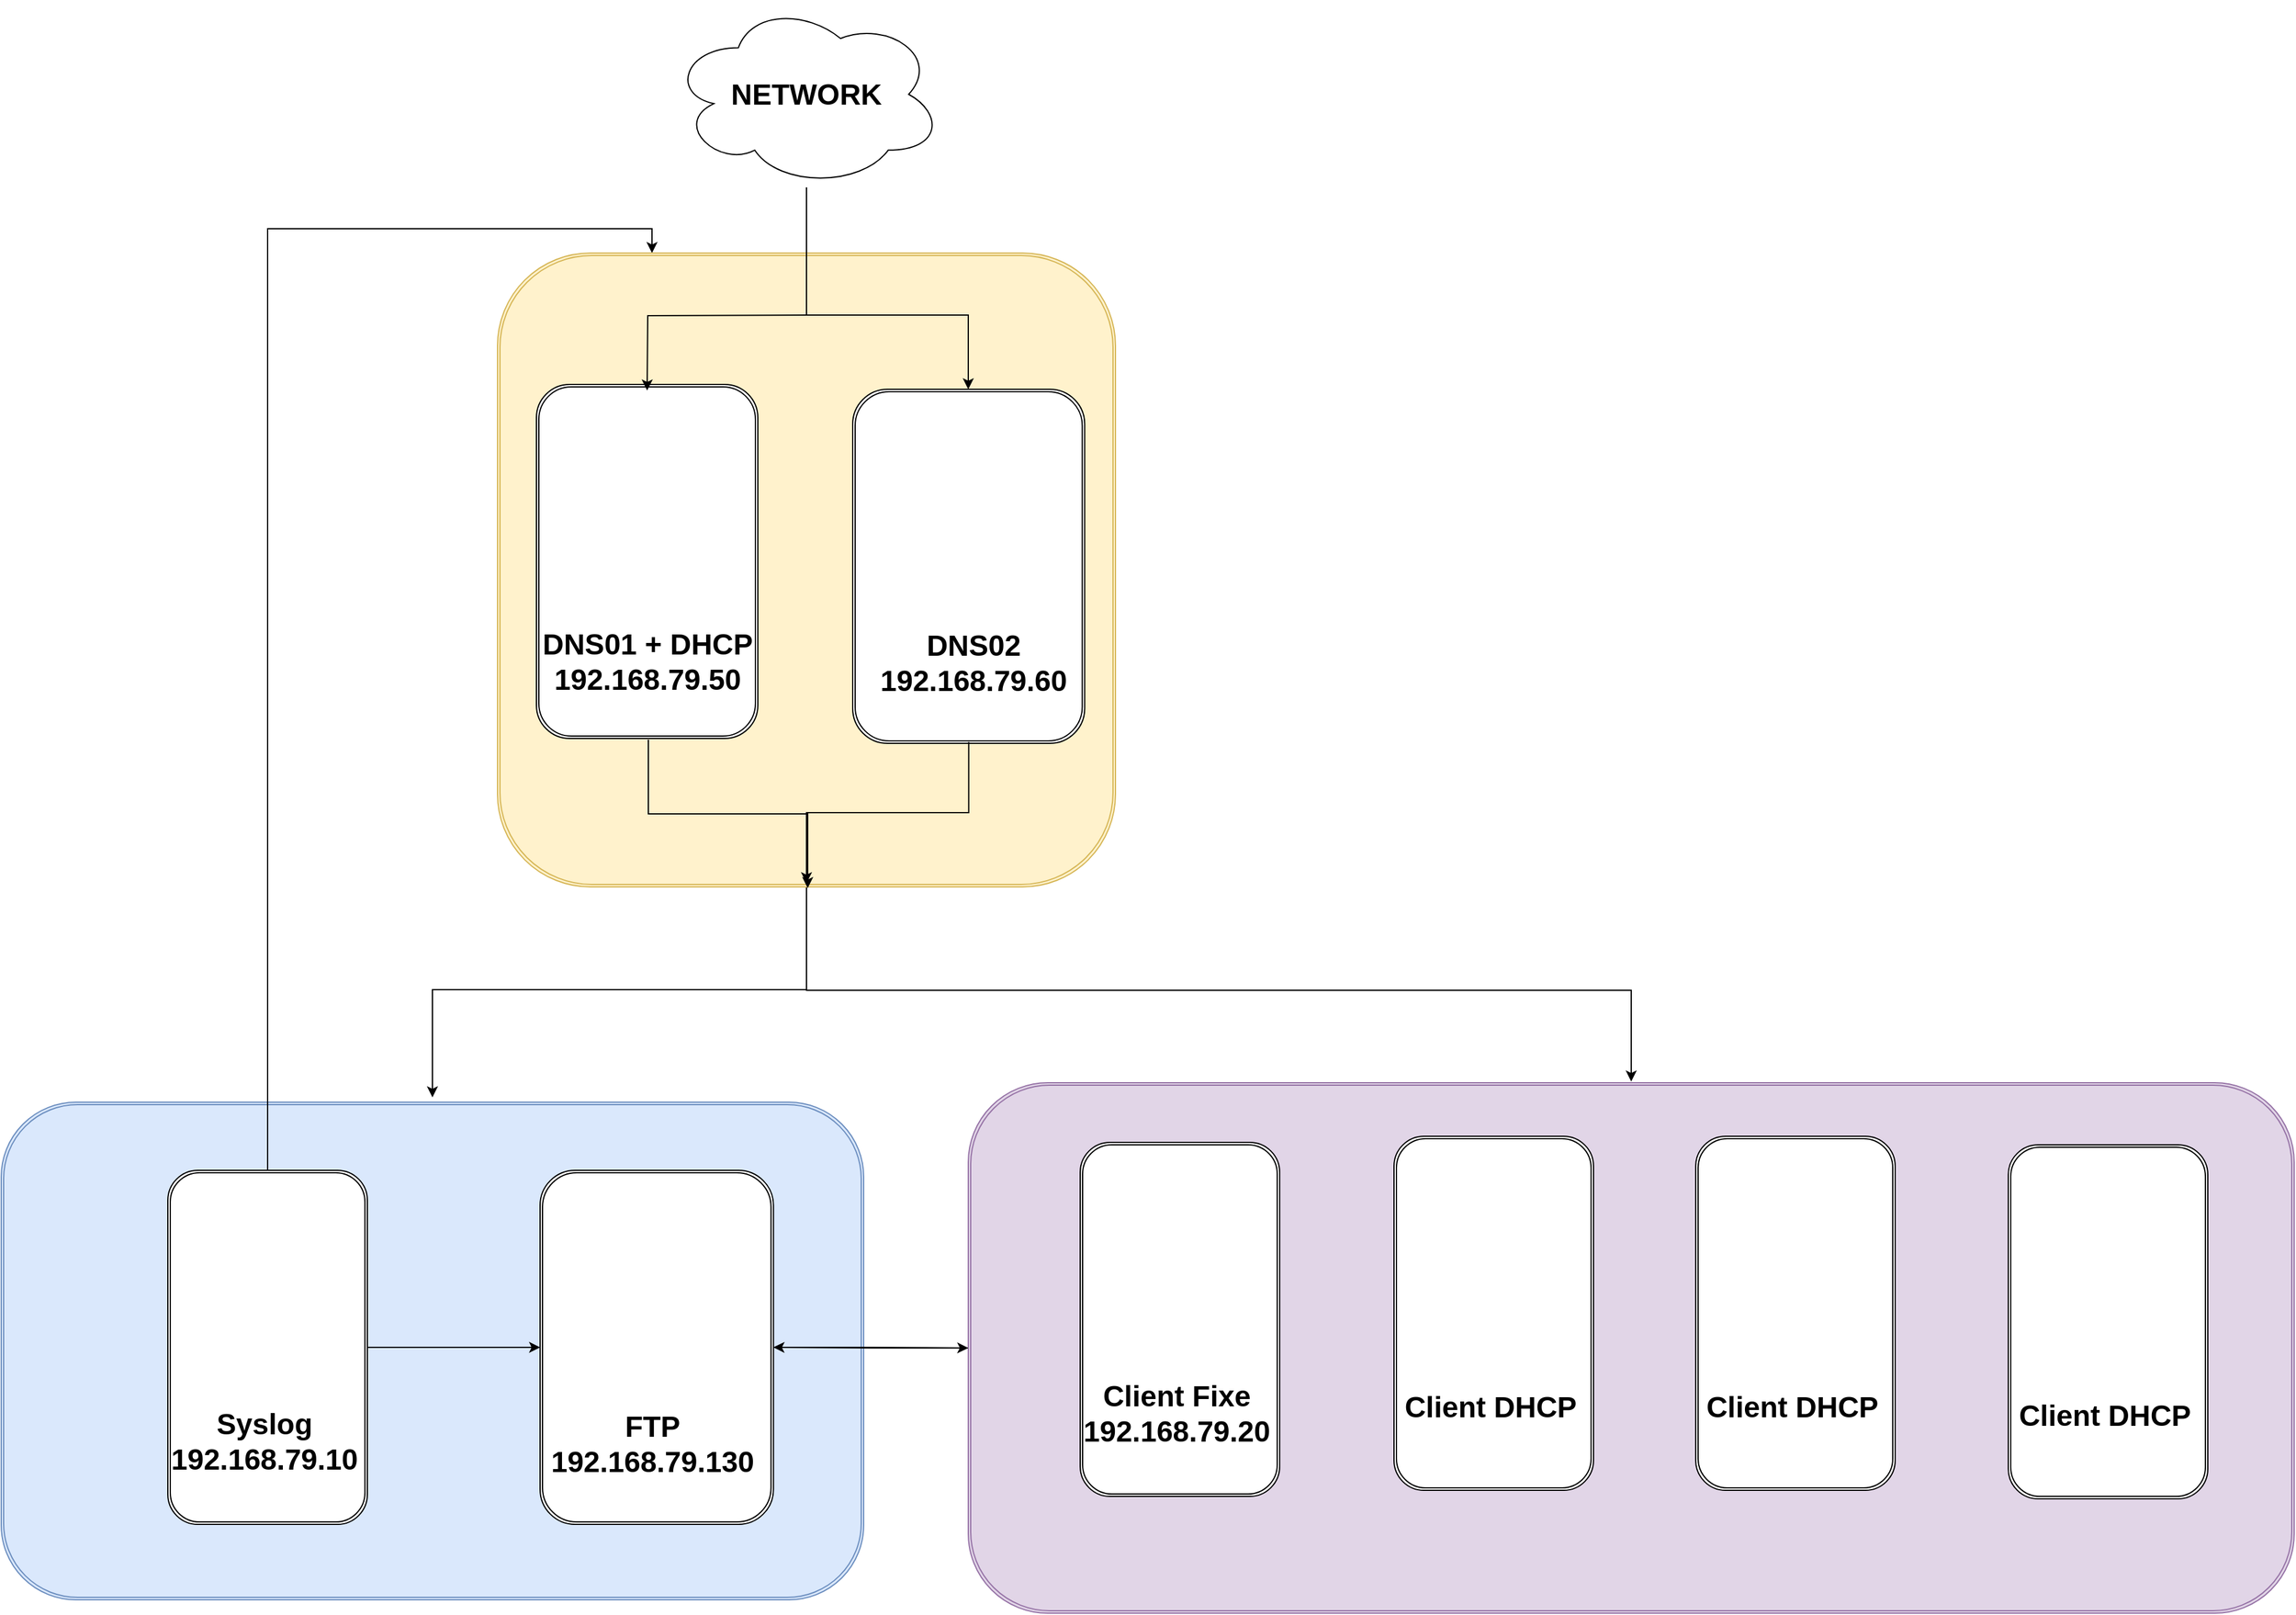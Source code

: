 <mxfile version="20.8.2" type="device"><diagram id="Lc_8dpn9Z8XrZ57PCvMi" name="Page-1"><mxGraphModel dx="2868" dy="3867" grid="0" gridSize="10" guides="1" tooltips="1" connect="1" arrows="1" fold="1" page="1" pageScale="1" pageWidth="3300" pageHeight="2339" math="0" shadow="0"><root><mxCell id="0"/><mxCell id="1" parent="0"/><mxCell id="YQV57wAegh1IbtmYiSFW-30" value="" style="shape=ext;double=1;rounded=1;whiteSpace=wrap;html=1;fontSize=16;fillColor=#dae8fc;strokeColor=#6c8ebf;" parent="1" vertex="1"><mxGeometry x="802" y="-1026" width="709" height="409" as="geometry"/></mxCell><mxCell id="YQV57wAegh1IbtmYiSFW-10" value="" style="group" parent="1" vertex="1" connectable="0"><mxGeometry x="939" y="-970" width="164" height="291" as="geometry"/></mxCell><mxCell id="YQV57wAegh1IbtmYiSFW-11" value="" style="shape=ext;double=1;rounded=1;whiteSpace=wrap;html=1;fontSize=16;" parent="YQV57wAegh1IbtmYiSFW-10" vertex="1"><mxGeometry width="164" height="291" as="geometry"/></mxCell><mxCell id="YQV57wAegh1IbtmYiSFW-12" value="" style="shape=image;html=1;verticalAlign=top;verticalLabelPosition=bottom;labelBackgroundColor=#ffffff;imageAspect=0;aspect=fixed;image=https://cdn2.iconfinder.com/data/icons/whcompare-isometric-web-hosting-servers/50/value-server-128.png;fontSize=16;" parent="YQV57wAegh1IbtmYiSFW-10" vertex="1"><mxGeometry x="16" y="18" width="128" height="128" as="geometry"/></mxCell><mxCell id="YQV57wAegh1IbtmYiSFW-13" value="Syslog&lt;br&gt;192.168.79.10" style="text;strokeColor=none;fillColor=none;html=1;fontSize=24;fontStyle=1;verticalAlign=middle;align=center;" parent="YQV57wAegh1IbtmYiSFW-10" vertex="1"><mxGeometry x="15" y="184" width="128" height="77" as="geometry"/></mxCell><mxCell id="YQV57wAegh1IbtmYiSFW-6" value="" style="group" parent="1" vertex="1" connectable="0"><mxGeometry x="1244.997" y="-970" width="191.849" height="291" as="geometry"/></mxCell><mxCell id="YQV57wAegh1IbtmYiSFW-7" value="" style="shape=ext;double=1;rounded=1;whiteSpace=wrap;html=1;fontSize=16;" parent="YQV57wAegh1IbtmYiSFW-6" vertex="1"><mxGeometry width="191.849" height="291" as="geometry"/></mxCell><mxCell id="YQV57wAegh1IbtmYiSFW-8" value="" style="shape=image;html=1;verticalAlign=top;verticalLabelPosition=bottom;labelBackgroundColor=#ffffff;imageAspect=0;aspect=fixed;image=https://cdn2.iconfinder.com/data/icons/whcompare-isometric-web-hosting-servers/50/value-server-128.png;fontSize=16;" parent="YQV57wAegh1IbtmYiSFW-6" vertex="1"><mxGeometry x="34.717" y="31" width="117.019" height="117.019" as="geometry"/></mxCell><mxCell id="YQV57wAegh1IbtmYiSFW-9" value="FTP&lt;br&gt;192.168.79.130" style="text;strokeColor=none;fillColor=none;html=1;fontSize=24;fontStyle=1;verticalAlign=middle;align=center;" parent="YQV57wAegh1IbtmYiSFW-6" vertex="1"><mxGeometry x="17.547" y="186" width="149.736" height="77" as="geometry"/></mxCell><mxCell id="Zrm2r5GsDMej8hLhGz4A-3" style="edgeStyle=orthogonalEdgeStyle;rounded=0;orthogonalLoop=1;jettySize=auto;html=1;" parent="1" source="YQV57wAegh1IbtmYiSFW-44" target="YQV57wAegh1IbtmYiSFW-7" edge="1"><mxGeometry relative="1" as="geometry"/></mxCell><mxCell id="YQV57wAegh1IbtmYiSFW-44" value="" style="shape=ext;double=1;rounded=1;whiteSpace=wrap;html=1;fontSize=16;fillColor=#e1d5e7;strokeColor=#9673a6;" parent="1" vertex="1"><mxGeometry x="1597" y="-1042" width="1090" height="436" as="geometry"/></mxCell><mxCell id="YQV57wAegh1IbtmYiSFW-14" value="" style="group" parent="1" vertex="1" connectable="0"><mxGeometry x="1689" y="-993" width="164" height="291" as="geometry"/></mxCell><mxCell id="YQV57wAegh1IbtmYiSFW-15" value="" style="shape=ext;double=1;rounded=1;whiteSpace=wrap;html=1;fontSize=16;" parent="YQV57wAegh1IbtmYiSFW-14" vertex="1"><mxGeometry width="164" height="291" as="geometry"/></mxCell><mxCell id="YQV57wAegh1IbtmYiSFW-16" value="" style="shape=image;html=1;verticalAlign=top;verticalLabelPosition=bottom;labelBackgroundColor=#ffffff;imageAspect=0;aspect=fixed;image=https://cdn2.iconfinder.com/data/icons/whcompare-isometric-web-hosting-servers/50/value-server-128.png;fontSize=16;" parent="YQV57wAegh1IbtmYiSFW-14" vertex="1"><mxGeometry x="16" y="18" width="128" height="128" as="geometry"/></mxCell><mxCell id="YQV57wAegh1IbtmYiSFW-17" value="Client Fixe&lt;br&gt;192.168.79.20" style="text;strokeColor=none;fillColor=none;html=1;fontSize=24;fontStyle=1;verticalAlign=middle;align=center;" parent="YQV57wAegh1IbtmYiSFW-14" vertex="1"><mxGeometry x="15" y="184" width="128" height="77" as="geometry"/></mxCell><mxCell id="YQV57wAegh1IbtmYiSFW-46" value="" style="group" parent="1" vertex="1" connectable="0"><mxGeometry x="1947" y="-998" width="164" height="291" as="geometry"/></mxCell><mxCell id="YQV57wAegh1IbtmYiSFW-47" value="" style="shape=ext;double=1;rounded=1;whiteSpace=wrap;html=1;fontSize=16;" parent="YQV57wAegh1IbtmYiSFW-46" vertex="1"><mxGeometry width="164" height="291" as="geometry"/></mxCell><mxCell id="YQV57wAegh1IbtmYiSFW-48" value="" style="shape=image;html=1;verticalAlign=top;verticalLabelPosition=bottom;labelBackgroundColor=#ffffff;imageAspect=0;aspect=fixed;image=https://cdn2.iconfinder.com/data/icons/whcompare-isometric-web-hosting-servers/50/value-server-128.png;fontSize=16;" parent="YQV57wAegh1IbtmYiSFW-46" vertex="1"><mxGeometry x="16" y="18" width="128" height="128" as="geometry"/></mxCell><mxCell id="YQV57wAegh1IbtmYiSFW-49" value="Client DHCP" style="text;strokeColor=none;fillColor=none;html=1;fontSize=24;fontStyle=1;verticalAlign=middle;align=center;" parent="YQV57wAegh1IbtmYiSFW-46" vertex="1"><mxGeometry x="15" y="184" width="128" height="77" as="geometry"/></mxCell><mxCell id="YQV57wAegh1IbtmYiSFW-50" value="" style="group" parent="1" vertex="1" connectable="0"><mxGeometry x="2195" y="-998" width="164" height="291" as="geometry"/></mxCell><mxCell id="YQV57wAegh1IbtmYiSFW-51" value="" style="shape=ext;double=1;rounded=1;whiteSpace=wrap;html=1;fontSize=16;" parent="YQV57wAegh1IbtmYiSFW-50" vertex="1"><mxGeometry width="164" height="291" as="geometry"/></mxCell><mxCell id="YQV57wAegh1IbtmYiSFW-52" value="" style="shape=image;html=1;verticalAlign=top;verticalLabelPosition=bottom;labelBackgroundColor=#ffffff;imageAspect=0;aspect=fixed;image=https://cdn2.iconfinder.com/data/icons/whcompare-isometric-web-hosting-servers/50/value-server-128.png;fontSize=16;" parent="YQV57wAegh1IbtmYiSFW-50" vertex="1"><mxGeometry x="16" y="18" width="128" height="128" as="geometry"/></mxCell><mxCell id="YQV57wAegh1IbtmYiSFW-53" value="Client DHCP" style="text;strokeColor=none;fillColor=none;html=1;fontSize=24;fontStyle=1;verticalAlign=middle;align=center;" parent="YQV57wAegh1IbtmYiSFW-50" vertex="1"><mxGeometry x="15" y="184" width="128" height="77" as="geometry"/></mxCell><mxCell id="YQV57wAegh1IbtmYiSFW-54" value="" style="group" parent="1" vertex="1" connectable="0"><mxGeometry x="2452" y="-991" width="164" height="291" as="geometry"/></mxCell><mxCell id="YQV57wAegh1IbtmYiSFW-55" value="" style="shape=ext;double=1;rounded=1;whiteSpace=wrap;html=1;fontSize=16;" parent="YQV57wAegh1IbtmYiSFW-54" vertex="1"><mxGeometry width="164" height="291" as="geometry"/></mxCell><mxCell id="YQV57wAegh1IbtmYiSFW-56" value="" style="shape=image;html=1;verticalAlign=top;verticalLabelPosition=bottom;labelBackgroundColor=#ffffff;imageAspect=0;aspect=fixed;image=https://cdn2.iconfinder.com/data/icons/whcompare-isometric-web-hosting-servers/50/value-server-128.png;fontSize=16;" parent="YQV57wAegh1IbtmYiSFW-54" vertex="1"><mxGeometry x="16" y="18" width="128" height="128" as="geometry"/></mxCell><mxCell id="YQV57wAegh1IbtmYiSFW-57" value="Client DHCP" style="text;strokeColor=none;fillColor=none;html=1;fontSize=24;fontStyle=1;verticalAlign=middle;align=center;" parent="YQV57wAegh1IbtmYiSFW-54" vertex="1"><mxGeometry x="15" y="184" width="128" height="77" as="geometry"/></mxCell><mxCell id="YQV57wAegh1IbtmYiSFW-33" style="edgeStyle=orthogonalEdgeStyle;rounded=0;orthogonalLoop=1;jettySize=auto;html=1;fontSize=24;entryX=0.25;entryY=0;entryDx=0;entryDy=0;" parent="1" source="YQV57wAegh1IbtmYiSFW-11" target="YQV57wAegh1IbtmYiSFW-60" edge="1"><mxGeometry relative="1" as="geometry"><Array as="points"><mxPoint x="1021" y="-1744"/><mxPoint x="1337" y="-1744"/></Array></mxGeometry></mxCell><mxCell id="YQV57wAegh1IbtmYiSFW-79" style="edgeStyle=elbowEdgeStyle;rounded=0;orthogonalLoop=1;jettySize=auto;elbow=vertical;html=1;exitX=0.5;exitY=1;exitDx=0;exitDy=0;fontSize=24;" parent="1" edge="1"><mxGeometry relative="1" as="geometry"><mxPoint x="1464" y="-1207" as="sourcePoint"/><mxPoint x="1156.5" y="-1030" as="targetPoint"/></mxGeometry></mxCell><mxCell id="YQV57wAegh1IbtmYiSFW-83" style="edgeStyle=elbowEdgeStyle;rounded=0;orthogonalLoop=1;jettySize=auto;elbow=vertical;html=1;exitX=0.5;exitY=1;exitDx=0;exitDy=0;fontSize=24;" parent="1" edge="1"><mxGeometry relative="1" as="geometry"><mxPoint x="1464" y="-1193.0" as="sourcePoint"/><mxPoint x="2142" y="-1043" as="targetPoint"/></mxGeometry></mxCell><mxCell id="YQV57wAegh1IbtmYiSFW-60" value="" style="shape=ext;double=1;rounded=1;whiteSpace=wrap;html=1;fontSize=16;fillColor=#fff2cc;strokeColor=#d6b656;" parent="1" vertex="1"><mxGeometry x="1210" y="-1724" width="508" height="521" as="geometry"/></mxCell><mxCell id="YQV57wAegh1IbtmYiSFW-1" value="" style="group" parent="1" vertex="1" connectable="0"><mxGeometry x="1174" y="-1537" width="182" height="291" as="geometry"/></mxCell><mxCell id="YQV57wAegh1IbtmYiSFW-67" value="" style="group" parent="YQV57wAegh1IbtmYiSFW-1" vertex="1" connectable="0"><mxGeometry x="68" y="-79" width="182" height="291" as="geometry"/></mxCell><mxCell id="2868y9DLY3oXsQjfg4AC-3" value="" style="shape=ext;double=1;rounded=1;whiteSpace=wrap;html=1;fontSize=16;" parent="YQV57wAegh1IbtmYiSFW-67" vertex="1"><mxGeometry width="182.0" height="291" as="geometry"/></mxCell><mxCell id="2868y9DLY3oXsQjfg4AC-4" value="" style="shape=image;html=1;verticalAlign=top;verticalLabelPosition=bottom;labelBackgroundColor=#ffffff;imageAspect=0;aspect=fixed;image=https://cdn2.iconfinder.com/data/icons/whcompare-isometric-web-hosting-servers/50/value-server-128.png;fontSize=16;" parent="YQV57wAegh1IbtmYiSFW-67" vertex="1"><mxGeometry x="29.756" y="31" width="128" height="128" as="geometry"/></mxCell><mxCell id="2868y9DLY3oXsQjfg4AC-5" value="DNS01 + DHCP&lt;br&gt;192.168.79.50" style="text;strokeColor=none;fillColor=none;html=1;fontSize=24;fontStyle=1;verticalAlign=middle;align=center;" parent="YQV57wAegh1IbtmYiSFW-67" vertex="1"><mxGeometry x="19.646" y="189" width="142.049" height="77" as="geometry"/></mxCell><mxCell id="YQV57wAegh1IbtmYiSFW-68" value="" style="group" parent="1" vertex="1" connectable="0"><mxGeometry x="1502" y="-1612" width="190.7" height="291" as="geometry"/></mxCell><mxCell id="YQV57wAegh1IbtmYiSFW-3" value="" style="shape=ext;double=1;rounded=1;whiteSpace=wrap;html=1;fontSize=16;" parent="YQV57wAegh1IbtmYiSFW-68" vertex="1"><mxGeometry width="190.7" height="291" as="geometry"/></mxCell><mxCell id="YQV57wAegh1IbtmYiSFW-4" value="" style="shape=image;html=1;verticalAlign=top;verticalLabelPosition=bottom;labelBackgroundColor=#ffffff;imageAspect=0;aspect=fixed;image=https://cdn2.iconfinder.com/data/icons/whcompare-isometric-web-hosting-servers/50/value-server-128.png;fontSize=16;" parent="YQV57wAegh1IbtmYiSFW-68" vertex="1"><mxGeometry x="37.417" y="35.5" width="117.019" height="117.019" as="geometry"/></mxCell><mxCell id="YQV57wAegh1IbtmYiSFW-5" value="DNS02&lt;br&gt;192.168.79.60" style="text;strokeColor=none;fillColor=none;html=1;fontSize=24;fontStyle=1;verticalAlign=middle;align=center;" parent="YQV57wAegh1IbtmYiSFW-68" vertex="1"><mxGeometry x="24.247" y="186.5" width="149.736" height="77" as="geometry"/></mxCell><mxCell id="YQV57wAegh1IbtmYiSFW-18" value="&lt;font style=&quot;font-size: 24px;&quot;&gt;&lt;b style=&quot;&quot;&gt;NETWORK&lt;/b&gt;&lt;/font&gt;" style="ellipse;shape=cloud;whiteSpace=wrap;html=1;" parent="1" vertex="1"><mxGeometry x="1352" y="-1931" width="224" height="153" as="geometry"/></mxCell><mxCell id="YQV57wAegh1IbtmYiSFW-42" style="edgeStyle=orthogonalEdgeStyle;rounded=0;orthogonalLoop=1;jettySize=auto;html=1;fontSize=24;entryX=0.5;entryY=0;entryDx=0;entryDy=0;" parent="1" edge="1"><mxGeometry relative="1" as="geometry"><mxPoint x="1465" y="-1673.0" as="sourcePoint"/><mxPoint x="1333.0" y="-1611" as="targetPoint"/></mxGeometry></mxCell><mxCell id="YQV57wAegh1IbtmYiSFW-41" style="edgeStyle=orthogonalEdgeStyle;rounded=0;orthogonalLoop=1;jettySize=auto;html=1;fontSize=24;" parent="1" source="YQV57wAegh1IbtmYiSFW-18" target="YQV57wAegh1IbtmYiSFW-3" edge="1"><mxGeometry relative="1" as="geometry"><Array as="points"><mxPoint x="1464" y="-1673"/><mxPoint x="1597" y="-1673"/></Array></mxGeometry></mxCell><mxCell id="YQV57wAegh1IbtmYiSFW-62" style="rounded=0;orthogonalLoop=1;jettySize=auto;html=1;entryX=0.5;entryY=1;entryDx=0;entryDy=0;fontSize=24;edgeStyle=elbowEdgeStyle;exitX=0.5;exitY=1;exitDx=0;exitDy=0;elbow=vertical;" parent="1" edge="1"><mxGeometry relative="1" as="geometry"><mxPoint x="1597.35" y="-1322" as="sourcePoint"/><mxPoint x="1464.0" y="-1206" as="targetPoint"/></mxGeometry></mxCell><mxCell id="YQV57wAegh1IbtmYiSFW-63" style="edgeStyle=elbowEdgeStyle;rounded=0;orthogonalLoop=1;jettySize=auto;elbow=vertical;html=1;exitX=0.5;exitY=1;exitDx=0;exitDy=0;entryX=0.5;entryY=1;entryDx=0;entryDy=0;fontSize=24;" parent="1" edge="1"><mxGeometry relative="1" as="geometry"><mxPoint x="1334.0" y="-1324.0" as="sourcePoint"/><mxPoint x="1465" y="-1202" as="targetPoint"/></mxGeometry></mxCell><mxCell id="YQV57wAegh1IbtmYiSFW-80" style="edgeStyle=elbowEdgeStyle;rounded=0;orthogonalLoop=1;jettySize=auto;elbow=vertical;html=1;fontSize=24;" parent="1" source="YQV57wAegh1IbtmYiSFW-11" target="YQV57wAegh1IbtmYiSFW-7" edge="1"><mxGeometry relative="1" as="geometry"/></mxCell><mxCell id="Zrm2r5GsDMej8hLhGz4A-5" style="edgeStyle=orthogonalEdgeStyle;rounded=0;orthogonalLoop=1;jettySize=auto;html=1;" parent="1" source="YQV57wAegh1IbtmYiSFW-7" target="YQV57wAegh1IbtmYiSFW-44" edge="1"><mxGeometry relative="1" as="geometry"/></mxCell></root></mxGraphModel></diagram></mxfile>
